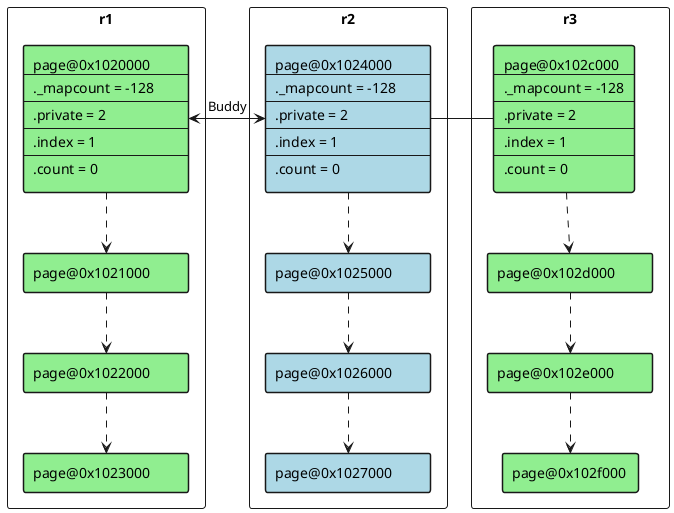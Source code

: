 @startuml
skinparam ComponentStyle rectangle
skinparam Component {
    BackgroundColor transparent
    BorderThickness 1.5
}

rectangle r1 {
    component p1 #LightGreen [
    page@0x1020000\t
    ----
    ._mapcount = -128
    ----
    .private = 2
    ----
    .index = 1
    ----
    .count = 0
    ]

    component p2 #LightGreen [
    page@0x1021000\t
    ]

    component p3 #LightGreen [
    page@0x1022000\t
    ]

    component p4 #LightGreen [
    page@0x1023000\t
    ]

    p1-down.>p2
    p2-down.>p3
    p3-down.>p4
}

rectangle r2 {
    component p5 #LightBlue [
    page@0x1024000\t
    ----
    ._mapcount = -128
    ----
    .private = 2
    ----
    .index = 1
    ----
    .count = 0
    ]

    component p6 #LightBlue [
    page@0x1025000\t
    ]

    component p7 #LightBlue [
    page@0x1026000\t
    ]

    component p8 #LightBlue [
    page@0x1027000\t
    ]

    p5-down.>p6
    p6-down.>p7
    p7-down.>p8
}

rectangle r3 {
    component p9 #LightGreen [
    page@0x102c000\t
    ----
    ._mapcount = -128
    ----
    .private = 2
    ----
    .index = 1
    ----
    .count = 0
    ]

    component p10 #LightGreen [
    page@0x102d000\t
    ]

    component p11 #LightGreen [
    page@0x102e000\t
    ]

    component p12 #LightGreen [
    page@0x102f000\t
    ]

    p9-down.>p10
    p10-down.>p11
    p11-down.>p12
}

p1<-right->p5 : Buddy
p5-right-p9

@enduml